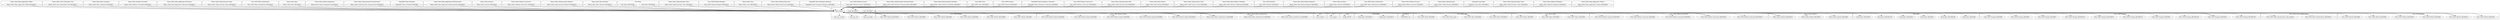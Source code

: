 digraph {
graph [overlap=false]
subgraph cluster_Config {
	label="Config";
	"Config::FETCH";
}
subgraph cluster_Moose_Meta_Role_Application_ToRole {
	label="Moose::Meta::Role::Application::ToRole";
	"Moose::Meta::Role::Application::ToRole::BEGIN@13";
}
subgraph cluster_Moose_Meta_Class_Immutable_Trait {
	label="Moose::Meta::Class::Immutable::Trait";
	"Moose::Meta::Class::Immutable::Trait::BEGIN@12";
}
subgraph cluster_Moose_Meta_Role_Composite {
	label="Moose::Meta::Role::Composite";
	"Moose::Meta::Role::Composite::BEGIN@13";
}
subgraph cluster_Moose_Meta_Method_Overridden {
	label="Moose::Meta::Method::Overridden";
	"Moose::Meta::Method::Overridden::BEGIN@10";
}
subgraph cluster_DynaLoader {
	label="DynaLoader";
	"DynaLoader::BEGIN@18";
	"DynaLoader::BEGIN@25";
}
subgraph cluster_Moose_Meta_Role_Application_ToInstance {
	label="Moose::Meta::Role::Application::ToInstance";
	"Moose::Meta::Role::Application::ToInstance::BEGIN@13";
}
subgraph cluster_Class_MOP_Module {
	label="Class::MOP::Module";
	"Class::MOP::Module::BEGIN@8";
	"Class::MOP::Module::BEGIN@14";
	"Class::MOP::Module::BEGIN@7";
	"Class::MOP::Module::BEGIN@64";
	"Class::MOP::Module::BEGIN@5";
	"Class::MOP::Module::BEGIN@4";
}
subgraph cluster_vars {
	label="vars";
	"vars::import";
}
subgraph cluster_Moose_Meta_TypeConstraint_Enum {
	label="Moose::Meta::TypeConstraint::Enum";
	"Moose::Meta::TypeConstraint::Enum::BEGIN@13";
}
subgraph cluster_Class_MOP_Mixin_HasMethods {
	label="Class::MOP::Mixin::HasMethods";
	"Class::MOP::Mixin::HasMethods::BEGIN@14";
}
subgraph cluster_Moose_Meta_Role {
	label="Moose::Meta::Role";
	"Moose::Meta::Role::BEGIN@23";
}
subgraph cluster_Class_MOP_Method_Inlined {
	label="Class::MOP::Method::Inlined";
	"Class::MOP::Method::Inlined::BEGIN@3";
	"Class::MOP::Method::Inlined::BEGIN@13";
	"Class::MOP::Method::Inlined::BEGIN@6";
	"Class::MOP::Method::Inlined::BEGIN@4";
	"Class::MOP::Method::Inlined::BEGIN@7";
}
subgraph cluster_Moose_Meta_Method_Augmented {
	label="Moose::Meta::Method::Augmented";
	"Moose::Meta::Method::Augmented::BEGIN@10";
}
subgraph cluster_Moose_Meta_TypeConstraint_Parameterized {
	label="Moose::Meta::TypeConstraint::Parameterized";
	"Moose::Meta::TypeConstraint::Parameterized::BEGIN@15";
}
subgraph cluster_SimpleDB_Client_Exception {
	label="SimpleDB::Client::Exception";
	"SimpleDB::Client::Exception::BEGIN@3";
}
subgraph cluster_Moose_Meta_Role_Application_RoleSummation {
	label="Moose::Meta::Role::Application::RoleSummation";
	"Moose::Meta::Role::Application::RoleSummation::BEGIN@15";
}
subgraph cluster_Moose_Meta_Instance {
	label="Moose::Meta::Instance";
	"Moose::Meta::Instance::BEGIN@11";
}
subgraph cluster_Moose_Meta_Method_Constructor {
	label="Moose::Meta::Method::Constructor";
	"Moose::Meta::Method::Constructor::BEGIN@12";
}
subgraph cluster_Moose_Meta_TypeConstraint_Registry {
	label="Moose::Meta::TypeConstraint::Registry";
	"Moose::Meta::TypeConstraint::Registry::BEGIN@14";
}
subgraph cluster_Moose_Meta_Mixin_AttributeCore {
	label="Moose::Meta::Mixin::AttributeCore";
	"Moose::Meta::Mixin::AttributeCore::BEGIN@3";
	"Moose::Meta::Mixin::AttributeCore::BEGIN@9";
	"Moose::Meta::Mixin::AttributeCore::BEGIN@4";
}
subgraph cluster_Moose_Meta_Role_Attribute {
	label="Moose::Meta::Role::Attribute";
	"Moose::Meta::Role::Attribute::BEGIN@13";
}
subgraph cluster_Sub_Name {
	label="Sub::Name";
	"Sub::Name::BEGIN@50";
	"Sub::Name::BEGIN@49";
}
subgraph cluster_Moose_Meta_TypeConstraint_Class {
	label="Moose::Meta::TypeConstraint::Class";
	"Moose::Meta::TypeConstraint::Class::BEGIN@14";
}
subgraph cluster_UNIVERSAL {
	label="UNIVERSAL";
	"UNIVERSAL::isa";
}
subgraph cluster_Class_MOP_Method_Wrapped {
	label="Class::MOP::Method::Wrapped";
	"Class::MOP::Method::Wrapped::BEGIN@14";
}
subgraph cluster_Moose_Meta_Class {
	label="Moose::Meta::Class";
	"Moose::Meta::Class::BEGIN@25";
}
subgraph cluster_Moose_Meta_Method_Destructor {
	label="Moose::Meta::Method::Destructor";
	"Moose::Meta::Method::Destructor::BEGIN@15";
}
subgraph cluster_SimpleDB_Client_Exception_Response {
	label="SimpleDB::Client::Exception::Response";
	"SimpleDB::Client::Exception::Response::BEGIN@3";
}
subgraph cluster_Class_MOP_Mixin {
	label="Class::MOP::Mixin";
	"Class::MOP::Mixin::BEGIN@10";
	"Class::MOP::Mixin::BEGIN@4";
	"Class::MOP::Mixin::meta";
	"Class::MOP::Mixin::BEGIN@3";
}
subgraph cluster_Class_MOP_Method_Accessor {
	label="Class::MOP::Method::Accessor";
	"Class::MOP::Method::Accessor::BEGIN@14";
}
subgraph cluster_Moose_Meta_TypeConstraint_Parameterizable {
	label="Moose::Meta::TypeConstraint::Parameterizable";
	"Moose::Meta::TypeConstraint::Parameterizable::BEGIN@11";
}
subgraph cluster_Moose_Meta_TypeConstraint_DuckType {
	label="Moose::Meta::TypeConstraint::DuckType";
	"Moose::Meta::TypeConstraint::DuckType::BEGIN@17";
}
subgraph cluster_Class_MOP_Object {
	label="Class::MOP::Object";
	"Class::MOP::Object::BEGIN@4";
	"Class::MOP::Object::BEGIN@7";
	"Class::MOP::Object::BEGIN@5";
}
subgraph cluster_base {
	label="base";
	"base::BEGIN@3";
	"base::BEGIN@4";
	"base::has_fields";
	"base::has_version";
	"base::has_attr";
	"base::import";
}
subgraph cluster_Class_MOP_Method_Generated {
	label="Class::MOP::Method::Generated";
	"Class::MOP::Method::Generated::BEGIN@7";
	"Class::MOP::Method::Generated::BEGIN@15";
	"Class::MOP::Method::Generated::BEGIN@13";
	"Class::MOP::Method::Generated::BEGIN@5";
	"Class::MOP::Method::Generated::BEGIN@4";
}
subgraph cluster_strict {
	label="strict";
	"strict::import";
}
subgraph cluster_Class_MOP_Class {
	label="Class::MOP::Class";
	"Class::MOP::Class::BEGIN@22";
}
subgraph cluster_Class_MOP_Instance {
	label="Class::MOP::Instance";
	"Class::MOP::Instance::BEGIN@13";
}
subgraph cluster_SimpleDB_Client_Exception_Connection {
	label="SimpleDB::Client::Exception::Connection";
	"SimpleDB::Client::Exception::Connection::BEGIN@3";
}
subgraph cluster_Class_MOP_Method_Constructor {
	label="Class::MOP::Method::Constructor";
	"Class::MOP::Method::Constructor::BEGIN@14";
}
subgraph cluster_Moose_Meta_TypeConstraint_Role {
	label="Moose::Meta::TypeConstraint::Role";
	"Moose::Meta::TypeConstraint::Role::BEGIN@14";
}
subgraph cluster_Moose_Meta_Role_Method {
	label="Moose::Meta::Role::Method";
	"Moose::Meta::Role::Method::BEGIN@11";
}
subgraph cluster_Moose_Meta_TypeCoercion_Union {
	label="Moose::Meta::TypeCoercion::Union";
	"Moose::Meta::TypeCoercion::Union::BEGIN@14";
}
subgraph cluster_Moose_Meta_Method {
	label="Moose::Meta::Method";
	"Moose::Meta::Method::BEGIN@4";
	"Moose::Meta::Method::BEGIN@10";
	"Moose::Meta::Method::BEGIN@3";
}
subgraph cluster_Moose_Meta_Role_Method_Conflicting {
	label="Moose::Meta::Role::Method::Conflicting";
	"Moose::Meta::Role::Method::Conflicting::BEGIN@9";
}
subgraph cluster_AutoLoader {
	label="AutoLoader";
	"AutoLoader::BEGIN@138";
	"AutoLoader::BEGIN@30";
	"AutoLoader::BEGIN@4";
	"AutoLoader::BEGIN@186";
	"AutoLoader::BEGIN@3";
	"AutoLoader::BEGIN@13";
}
subgraph cluster_Class_MOP_Attribute {
	label="Class::MOP::Attribute";
	"Class::MOP::Attribute::BEGIN@17";
}
subgraph cluster_Class_MOP_Package {
	label="Class::MOP::Package";
	"Class::MOP::Package::BEGIN@152";
	"Class::MOP::Package::BEGIN@207";
	"Class::MOP::Package::BEGIN@145";
	"Class::MOP::Package::BEGIN@7";
	"Class::MOP::Package::BEGIN@5";
	"Class::MOP::Package::BEGIN@8";
	"Class::MOP::Package::BEGIN@100";
	"Class::MOP::Package::BEGIN@14";
	"Class::MOP::Package::BEGIN@146";
	"Class::MOP::Package::BEGIN@4";
}
subgraph cluster_Moose_Meta_Role_Method_Required {
	label="Moose::Meta::Role::Method::Required";
	"Moose::Meta::Role::Method::Required::BEGIN@11";
}
subgraph cluster_Moose_Meta_Attribute {
	label="Moose::Meta::Attribute";
	"Moose::Meta::Attribute::BEGIN@20";
}
subgraph cluster_Class_MOP_Mixin_AttributeCore {
	label="Class::MOP::Mixin::AttributeCore";
	"Class::MOP::Mixin::AttributeCore::BEGIN@12";
}
subgraph cluster_Class_MOP_Mixin_HasAttributes {
	label="Class::MOP::Mixin::HasAttributes";
	"Class::MOP::Mixin::HasAttributes::BEGIN@13";
	"Class::MOP::Mixin::HasAttributes::add_attribute";
}
subgraph cluster_Moose_Meta_Method_Accessor {
	label="Moose::Meta::Method::Accessor";
	"Moose::Meta::Method::Accessor::BEGIN@11";
}
subgraph cluster_Class_MOP_Method {
	label="Class::MOP::Method";
	"Class::MOP::Method::BEGIN@5";
	"Class::MOP::Method::BEGIN@8";
	"Class::MOP::Method::BEGIN@7";
	"Class::MOP::Method::BEGIN@14";
	"Class::MOP::Method::BEGIN@4";
	"Class::MOP::Method::BEGIN@19";
}
subgraph cluster_Moose_Meta_TypeConstraint {
	label="Moose::Meta::TypeConstraint";
	"Moose::Meta::TypeConstraint::BEGIN@14";
}
subgraph cluster_Exception_Class_Base {
	label="Exception::Class::Base";
	"Exception::Class::Base::BEGIN@11";
}
subgraph cluster_Moose_Meta_TypeConstraint_Union {
	label="Moose::Meta::TypeConstraint::Union";
	"Moose::Meta::TypeConstraint::Union::BEGIN@14";
}
subgraph cluster_Moose_Meta_Method_Delegation {
	label="Moose::Meta::Method::Delegation";
	"Moose::Meta::Method::Delegation::BEGIN@14";
}
subgraph cluster_Moose_Meta_Role_Application_ToClass {
	label="Moose::Meta::Role::Application::ToClass";
	"Moose::Meta::Role::Application::ToClass::BEGIN@14";
}
"base::import" -> "AutoLoader::BEGIN@138";
"base::import" -> "Class::MOP::Mixin::BEGIN@3";
"base::import" -> "Class::MOP::Mixin::BEGIN@10";
"base::import" -> "Class::MOP::Package::BEGIN@100";
"base::import" -> "AutoLoader::BEGIN@3";
"base::import" -> "Class::MOP::Object::BEGIN@7";
"base::import" -> "Class::MOP::Package::BEGIN@145";
"base::import" -> "Class::MOP::Method::BEGIN@14";
"base::import" -> "Class::MOP::Package::BEGIN@7";
"base::import" -> "Class::MOP::Method::BEGIN@8";
"base::import" -> "Moose::Meta::Mixin::AttributeCore::BEGIN@4";
"base::import" -> "Class::MOP::Method::BEGIN@19";
"base::import" -> "Class::MOP::Method::Inlined::BEGIN@7";
"base::import" -> "Class::MOP::Method::Inlined::BEGIN@13";
"base::import" -> "base::has_version";
"base::import" -> "Class::MOP::Package::BEGIN@207";
"base::import" -> "DynaLoader::BEGIN@25";
"base::import" -> "Class::MOP::Package::BEGIN@8";
"base::import" -> "Moose::Meta::Method::BEGIN@3";
"base::import" -> "Class::MOP::Package::BEGIN@152";
"base::import" -> "Moose::Meta::Mixin::AttributeCore::BEGIN@9";
"base::import" -> "Class::MOP::Method::Inlined::BEGIN@3";
"base::import" -> "AutoLoader::BEGIN@13";
"base::import" -> "Class::MOP::Module::BEGIN@8";
"base::import" -> "Class::MOP::Method::Inlined::BEGIN@6";
"base::import" -> "Class::MOP::Package::BEGIN@5";
"base::import" -> "Moose::Meta::Method::BEGIN@10";
"base::import" -> "Class::MOP::Mixin::HasAttributes::add_attribute";
"base::import" -> "Class::MOP::Module::BEGIN@64";
"base::import" -> "Class::MOP::Method::Generated::BEGIN@4";
"Class::MOP::Mixin::AttributeCore::BEGIN@12" -> "base::BEGIN@3";
"base::import" -> "Class::MOP::Method::Generated::BEGIN@5";
"base::import" -> "Class::MOP::Method::Generated::BEGIN@15";
"base::import" -> "Class::MOP::Method::Generated::BEGIN@13";
"Class::MOP::Mixin::AttributeCore::BEGIN@12" -> "base::BEGIN@4";
"base::import" -> "Moose::Meta::Method::BEGIN@4";
"base::import" -> "Class::MOP::Mixin::BEGIN@4";
"base::import" -> "AutoLoader::BEGIN@4";
"base::import" -> "Class::MOP::Package::BEGIN@146";
"base::import" -> "Class::MOP::Mixin::meta";
"Class::MOP::Mixin::HasMethods::BEGIN@14" -> "base::import";
"SimpleDB::Client::Exception::BEGIN@3" -> "base::import";
"Moose::Meta::Method::Destructor::BEGIN@15" -> "base::import";
"Class::MOP::Method::Accessor::BEGIN@14" -> "base::import";
"SimpleDB::Client::Exception::Connection::BEGIN@3" -> "base::import";
"Moose::Meta::TypeConstraint::Class::BEGIN@14" -> "base::import";
"Moose::Meta::Class::Immutable::Trait::BEGIN@12" -> "base::import";
"Moose::Meta::TypeConstraint::Parameterized::BEGIN@15" -> "base::import";
"Class::MOP::Mixin::AttributeCore::BEGIN@12" -> "base::import";
"Class::MOP::Method::Generated::BEGIN@13" -> "base::import";
"Moose::Meta::Attribute::BEGIN@20" -> "base::import";
"Moose::Meta::Role::BEGIN@23" -> "base::import";
"Moose::Meta::Mixin::AttributeCore::BEGIN@9" -> "base::import";
"Moose::Meta::Method::Delegation::BEGIN@14" -> "base::import";
"SimpleDB::Client::Exception::Response::BEGIN@3" -> "base::import";
"Class::MOP::Method::BEGIN@14" -> "base::import";
"Moose::Meta::Role::Application::ToRole::BEGIN@13" -> "base::import";
"Class::MOP::Package::BEGIN@14" -> "base::import";
"Moose::Meta::TypeConstraint::Union::BEGIN@14" -> "base::import";
"Moose::Meta::Role::Application::RoleSummation::BEGIN@15" -> "base::import";
"Class::MOP::Instance::BEGIN@13" -> "base::import";
"Moose::Meta::TypeConstraint::Registry::BEGIN@14" -> "base::import";
"Moose::Meta::Method::Accessor::BEGIN@11" -> "base::import";
"Class::MOP::Mixin::HasAttributes::BEGIN@13" -> "base::import";
"Class::MOP::Class::BEGIN@22" -> "base::import";
"Moose::Meta::Method::Constructor::BEGIN@12" -> "base::import";
"Moose::Meta::Role::Method::BEGIN@11" -> "base::import";
"Moose::Meta::Method::Overridden::BEGIN@10" -> "base::import";
"Moose::Meta::TypeConstraint::Enum::BEGIN@13" -> "base::import";
"Moose::Meta::Method::Augmented::BEGIN@10" -> "base::import";
"Sub::Name::BEGIN@49" -> "base::import";
"Moose::Meta::Role::Method::Required::BEGIN@11" -> "base::import";
"Class::MOP::Method::Constructor::BEGIN@14" -> "base::import";
"Moose::Meta::TypeConstraint::DuckType::BEGIN@17" -> "base::import";
"Class::MOP::Attribute::BEGIN@17" -> "base::import";
"Moose::Meta::Instance::BEGIN@11" -> "base::import";
"Moose::Meta::Role::Application::ToClass::BEGIN@14" -> "base::import";
"Exception::Class::Base::BEGIN@11" -> "base::import";
"Moose::Meta::Role::Method::Conflicting::BEGIN@9" -> "base::import";
"Class::MOP::Method::Wrapped::BEGIN@14" -> "base::import";
"Moose::Meta::Class::BEGIN@25" -> "base::import";
"Moose::Meta::Role::Composite::BEGIN@13" -> "base::import";
"Moose::Meta::TypeCoercion::Union::BEGIN@14" -> "base::import";
"Moose::Meta::TypeConstraint::BEGIN@14" -> "base::import";
"Class::MOP::Module::BEGIN@14" -> "base::import";
"Moose::Meta::Method::BEGIN@10" -> "base::import";
"Moose::Meta::TypeConstraint::Role::BEGIN@14" -> "base::import";
"Class::MOP::Method::Inlined::BEGIN@13" -> "base::import";
"Moose::Meta::TypeConstraint::Parameterizable::BEGIN@11" -> "base::import";
"Moose::Meta::Role::Application::ToInstance::BEGIN@13" -> "base::import";
"Sub::Name::BEGIN@50" -> "base::import";
"Moose::Meta::Role::Attribute::BEGIN@13" -> "base::import";
"base::import" -> "UNIVERSAL::isa";
"base::import" -> "base::has_fields";
"base::import" -> "Class::MOP::Object::BEGIN@5";
"base::import" -> "Class::MOP::Method::BEGIN@5";
"base::import" -> "Class::MOP::Module::BEGIN@14";
"base::import" -> "Class::MOP::Module::BEGIN@4";
"base::import" -> "AutoLoader::BEGIN@186";
"base::BEGIN@4" -> "vars::import";
"base::import" -> "Class::MOP::Method::BEGIN@7";
"base::import" -> "Class::MOP::Method::BEGIN@4";
"base::import" -> "Class::MOP::Object::BEGIN@4";
"base::import" -> "Class::MOP::Method::Generated::BEGIN@7";
"base::import" -> "Class::MOP::Package::BEGIN@14";
"base::import" -> "DynaLoader::BEGIN@18";
"base::import" -> "base::has_attr";
"base::import" -> "Class::MOP::Module::BEGIN@5";
"base::import" -> "Config::FETCH";
"base::import" -> "Class::MOP::Module::BEGIN@7";
"base::import" -> "Moose::Meta::Mixin::AttributeCore::BEGIN@3";
"base::BEGIN@3" -> "strict::import";
"base::import" -> "Class::MOP::Method::Inlined::BEGIN@4";
"base::import" -> "AutoLoader::BEGIN@30";
"base::import" -> "Class::MOP::Package::BEGIN@4";
}

